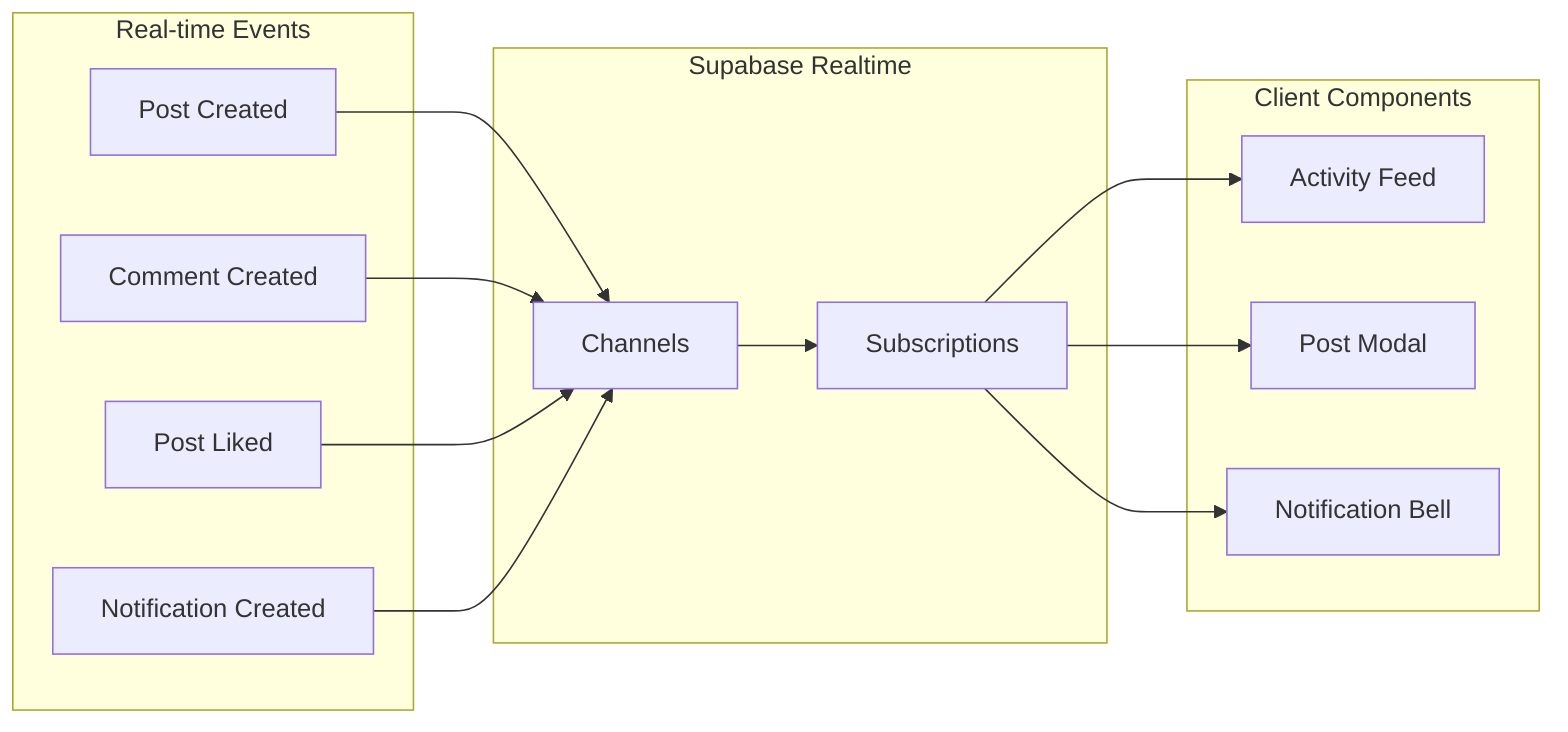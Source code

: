 graph LR
    subgraph "Real-time Events"
        PC[Post Created]
        CC[Comment Created]
        PL[Post Liked]
        NC[Notification Created]
    end
    
    subgraph "Supabase Realtime"
        CH[Channels]
        SUB[Subscriptions]
    end
    
    subgraph "Client Components"
        AF[Activity Feed]
        PM[Post Modal]
        NB[Notification Bell]
    end
    
    PC --> CH
    CC --> CH
    PL --> CH
    NC --> CH
    
    CH --> SUB
    
    SUB --> AF
    SUB --> PM
    SUB --> NB